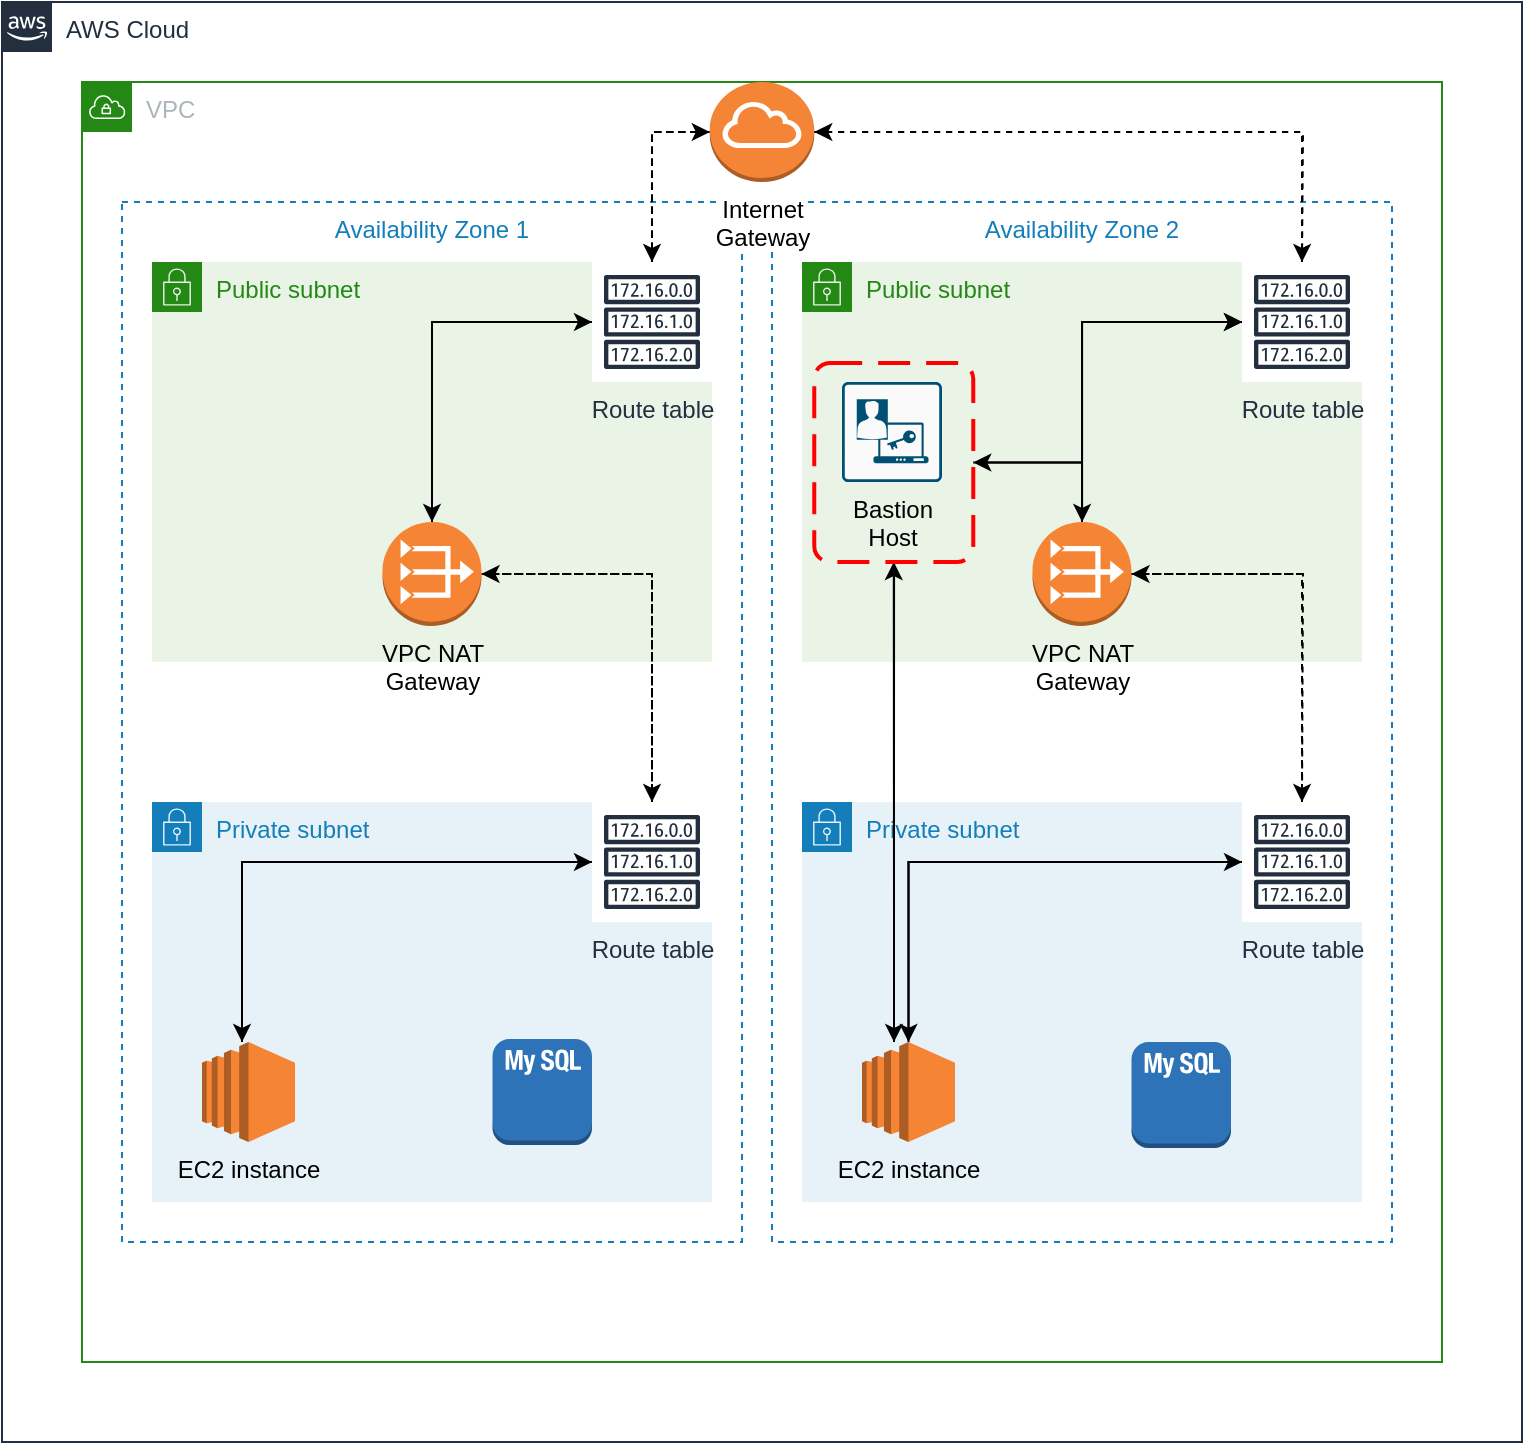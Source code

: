 <mxfile version="20.2.7" type="github">
  <diagram id="kHThhnsUB1xys9CKkgDm" name="Page-1">
    <mxGraphModel dx="1045" dy="814" grid="1" gridSize="10" guides="1" tooltips="1" connect="1" arrows="1" fold="1" page="1" pageScale="1" pageWidth="850" pageHeight="1100" math="0" shadow="0">
      <root>
        <mxCell id="0" />
        <mxCell id="1" parent="0" />
        <mxCell id="Ug6Q32tk084S-WFXiYjM-1" value="AWS Cloud" style="points=[[0,0],[0.25,0],[0.5,0],[0.75,0],[1,0],[1,0.25],[1,0.5],[1,0.75],[1,1],[0.75,1],[0.5,1],[0.25,1],[0,1],[0,0.75],[0,0.5],[0,0.25]];outlineConnect=0;gradientColor=none;html=1;whiteSpace=wrap;fontSize=12;fontStyle=0;container=1;pointerEvents=0;collapsible=0;recursiveResize=0;shape=mxgraph.aws4.group;grIcon=mxgraph.aws4.group_aws_cloud_alt;strokeColor=#232F3E;fillColor=none;verticalAlign=top;align=left;spacingLeft=30;fontColor=#232F3E;dashed=0;flipH=0;" parent="1" vertex="1">
          <mxGeometry x="45" y="190" width="760" height="720" as="geometry" />
        </mxCell>
        <mxCell id="Ug6Q32tk084S-WFXiYjM-2" value="VPC" style="points=[[0,0],[0.25,0],[0.5,0],[0.75,0],[1,0],[1,0.25],[1,0.5],[1,0.75],[1,1],[0.75,1],[0.5,1],[0.25,1],[0,1],[0,0.75],[0,0.5],[0,0.25]];outlineConnect=0;gradientColor=none;html=1;whiteSpace=wrap;fontSize=12;fontStyle=0;container=1;pointerEvents=0;collapsible=0;recursiveResize=0;shape=mxgraph.aws4.group;grIcon=mxgraph.aws4.group_vpc;strokeColor=#248814;fillColor=none;verticalAlign=top;align=left;spacingLeft=30;fontColor=#AAB7B8;dashed=0;" parent="Ug6Q32tk084S-WFXiYjM-1" vertex="1">
          <mxGeometry x="40" y="40" width="680" height="640" as="geometry" />
        </mxCell>
        <mxCell id="Ug6Q32tk084S-WFXiYjM-10" value="Private subnet" style="points=[[0,0],[0.25,0],[0.5,0],[0.75,0],[1,0],[1,0.25],[1,0.5],[1,0.75],[1,1],[0.75,1],[0.5,1],[0.25,1],[0,1],[0,0.75],[0,0.5],[0,0.25]];outlineConnect=0;gradientColor=none;html=1;whiteSpace=wrap;fontSize=12;fontStyle=0;container=1;pointerEvents=0;collapsible=0;recursiveResize=0;shape=mxgraph.aws4.group;grIcon=mxgraph.aws4.group_security_group;grStroke=0;strokeColor=#147EBA;fillColor=#E6F2F8;verticalAlign=top;align=left;spacingLeft=30;fontColor=#147EBA;dashed=0;" parent="Ug6Q32tk084S-WFXiYjM-2" vertex="1">
          <mxGeometry x="360" y="360" width="280" height="200" as="geometry" />
        </mxCell>
        <mxCell id="Ug6Q32tk084S-WFXiYjM-11" value="Public subnet" style="points=[[0,0],[0.25,0],[0.5,0],[0.75,0],[1,0],[1,0.25],[1,0.5],[1,0.75],[1,1],[0.75,1],[0.5,1],[0.25,1],[0,1],[0,0.75],[0,0.5],[0,0.25]];outlineConnect=0;gradientColor=none;html=1;whiteSpace=wrap;fontSize=12;fontStyle=0;container=1;pointerEvents=0;collapsible=0;recursiveResize=0;shape=mxgraph.aws4.group;grIcon=mxgraph.aws4.group_security_group;grStroke=0;strokeColor=#248814;fillColor=#E9F3E6;verticalAlign=top;align=left;spacingLeft=30;fontColor=#248814;dashed=0;" parent="Ug6Q32tk084S-WFXiYjM-2" vertex="1">
          <mxGeometry x="360" y="90" width="280" height="200" as="geometry" />
        </mxCell>
        <mxCell id="ERtdlUXtCrWB-qyEB8RA-2" value="Availability Zone 2" style="fillColor=none;strokeColor=#147EBA;verticalAlign=top;fontStyle=0;fontColor=#147EBA;dashed=1;" parent="Ug6Q32tk084S-WFXiYjM-2" vertex="1">
          <mxGeometry x="345" y="60" width="310" height="520" as="geometry" />
        </mxCell>
        <mxCell id="ERtdlUXtCrWB-qyEB8RA-4" value="Private subnet" style="points=[[0,0],[0.25,0],[0.5,0],[0.75,0],[1,0],[1,0.25],[1,0.5],[1,0.75],[1,1],[0.75,1],[0.5,1],[0.25,1],[0,1],[0,0.75],[0,0.5],[0,0.25]];outlineConnect=0;gradientColor=none;html=1;whiteSpace=wrap;fontSize=12;fontStyle=0;container=1;pointerEvents=0;collapsible=0;recursiveResize=0;shape=mxgraph.aws4.group;grIcon=mxgraph.aws4.group_security_group;grStroke=0;strokeColor=#147EBA;fillColor=#E6F2F8;verticalAlign=top;align=left;spacingLeft=30;fontColor=#147EBA;dashed=0;" parent="Ug6Q32tk084S-WFXiYjM-2" vertex="1">
          <mxGeometry x="35" y="360" width="280" height="200" as="geometry" />
        </mxCell>
        <mxCell id="ERtdlUXtCrWB-qyEB8RA-5" value="Public subnet" style="points=[[0,0],[0.25,0],[0.5,0],[0.75,0],[1,0],[1,0.25],[1,0.5],[1,0.75],[1,1],[0.75,1],[0.5,1],[0.25,1],[0,1],[0,0.75],[0,0.5],[0,0.25]];outlineConnect=0;gradientColor=none;html=1;whiteSpace=wrap;fontSize=12;fontStyle=0;container=1;pointerEvents=0;collapsible=0;recursiveResize=0;shape=mxgraph.aws4.group;grIcon=mxgraph.aws4.group_security_group;grStroke=0;strokeColor=#248814;fillColor=#E9F3E6;verticalAlign=top;align=left;spacingLeft=30;fontColor=#248814;dashed=0;" parent="Ug6Q32tk084S-WFXiYjM-2" vertex="1">
          <mxGeometry x="35" y="90" width="280" height="200" as="geometry" />
        </mxCell>
        <mxCell id="ERtdlUXtCrWB-qyEB8RA-6" value="Availability Zone 1" style="fillColor=none;strokeColor=#147EBA;verticalAlign=top;fontStyle=0;fontColor=#147EBA;dashed=1;" parent="Ug6Q32tk084S-WFXiYjM-2" vertex="1">
          <mxGeometry x="20" y="60" width="310" height="520" as="geometry" />
        </mxCell>
        <mxCell id="ERtdlUXtCrWB-qyEB8RA-32" value="" style="edgeStyle=orthogonalEdgeStyle;rounded=0;orthogonalLoop=1;jettySize=auto;html=1;targetPerimeterSpacing=0;dashed=1;" parent="Ug6Q32tk084S-WFXiYjM-2" source="ERtdlUXtCrWB-qyEB8RA-7" target="ERtdlUXtCrWB-qyEB8RA-22" edge="1">
          <mxGeometry relative="1" as="geometry">
            <Array as="points">
              <mxPoint x="285" y="25" />
            </Array>
          </mxGeometry>
        </mxCell>
        <mxCell id="ERtdlUXtCrWB-qyEB8RA-35" style="edgeStyle=orthogonalEdgeStyle;rounded=0;orthogonalLoop=1;jettySize=auto;html=1;entryX=0.5;entryY=0;entryDx=0;entryDy=0;entryPerimeter=0;targetPerimeterSpacing=0;" parent="Ug6Q32tk084S-WFXiYjM-2" source="ERtdlUXtCrWB-qyEB8RA-7" target="ERtdlUXtCrWB-qyEB8RA-13" edge="1">
          <mxGeometry relative="1" as="geometry" />
        </mxCell>
        <mxCell id="ERtdlUXtCrWB-qyEB8RA-7" value="Route table" style="sketch=0;outlineConnect=0;fontColor=#232F3E;gradientColor=none;strokeColor=#232F3E;fillColor=#ffffff;dashed=0;verticalLabelPosition=bottom;verticalAlign=top;align=center;html=1;fontSize=12;fontStyle=0;aspect=fixed;shape=mxgraph.aws4.resourceIcon;resIcon=mxgraph.aws4.route_table;" parent="Ug6Q32tk084S-WFXiYjM-2" vertex="1">
          <mxGeometry x="255" y="90" width="60" height="60" as="geometry" />
        </mxCell>
        <mxCell id="ERtdlUXtCrWB-qyEB8RA-33" style="edgeStyle=orthogonalEdgeStyle;rounded=0;orthogonalLoop=1;jettySize=auto;html=1;entryX=1;entryY=0.5;entryDx=0;entryDy=0;entryPerimeter=0;dashed=1;targetPerimeterSpacing=0;" parent="Ug6Q32tk084S-WFXiYjM-2" source="ERtdlUXtCrWB-qyEB8RA-8" target="ERtdlUXtCrWB-qyEB8RA-22" edge="1">
          <mxGeometry relative="1" as="geometry">
            <Array as="points">
              <mxPoint x="610" y="25" />
            </Array>
          </mxGeometry>
        </mxCell>
        <mxCell id="ERtdlUXtCrWB-qyEB8RA-38" style="edgeStyle=orthogonalEdgeStyle;rounded=0;orthogonalLoop=1;jettySize=auto;html=1;entryX=1;entryY=0.5;entryDx=0;entryDy=0;targetPerimeterSpacing=0;" parent="Ug6Q32tk084S-WFXiYjM-2" source="ERtdlUXtCrWB-qyEB8RA-8" target="ERtdlUXtCrWB-qyEB8RA-24" edge="1">
          <mxGeometry relative="1" as="geometry">
            <Array as="points">
              <mxPoint x="500" y="120" />
              <mxPoint x="500" y="190" />
            </Array>
          </mxGeometry>
        </mxCell>
        <mxCell id="ERtdlUXtCrWB-qyEB8RA-39" style="edgeStyle=orthogonalEdgeStyle;rounded=0;orthogonalLoop=1;jettySize=auto;html=1;targetPerimeterSpacing=0;" parent="Ug6Q32tk084S-WFXiYjM-2" source="ERtdlUXtCrWB-qyEB8RA-8" target="ERtdlUXtCrWB-qyEB8RA-16" edge="1">
          <mxGeometry relative="1" as="geometry" />
        </mxCell>
        <mxCell id="ERtdlUXtCrWB-qyEB8RA-8" value="Route table" style="sketch=0;outlineConnect=0;fontColor=#232F3E;gradientColor=none;strokeColor=#232F3E;fillColor=#ffffff;dashed=0;verticalLabelPosition=bottom;verticalAlign=top;align=center;html=1;fontSize=12;fontStyle=0;aspect=fixed;shape=mxgraph.aws4.resourceIcon;resIcon=mxgraph.aws4.route_table;" parent="Ug6Q32tk084S-WFXiYjM-2" vertex="1">
          <mxGeometry x="580" y="90" width="60" height="60" as="geometry" />
        </mxCell>
        <mxCell id="ERtdlUXtCrWB-qyEB8RA-42" style="edgeStyle=orthogonalEdgeStyle;rounded=0;orthogonalLoop=1;jettySize=auto;html=1;entryX=1;entryY=0.5;entryDx=0;entryDy=0;entryPerimeter=0;targetPerimeterSpacing=0;dashed=1;" parent="Ug6Q32tk084S-WFXiYjM-2" source="ERtdlUXtCrWB-qyEB8RA-10" target="ERtdlUXtCrWB-qyEB8RA-13" edge="1">
          <mxGeometry relative="1" as="geometry">
            <Array as="points">
              <mxPoint x="285" y="246" />
            </Array>
          </mxGeometry>
        </mxCell>
        <mxCell id="ERtdlUXtCrWB-qyEB8RA-10" value="Route table" style="sketch=0;outlineConnect=0;fontColor=#232F3E;gradientColor=none;strokeColor=#232F3E;fillColor=#ffffff;dashed=0;verticalLabelPosition=bottom;verticalAlign=top;align=center;html=1;fontSize=12;fontStyle=0;aspect=fixed;shape=mxgraph.aws4.resourceIcon;resIcon=mxgraph.aws4.route_table;" parent="Ug6Q32tk084S-WFXiYjM-2" vertex="1">
          <mxGeometry x="255" y="360" width="60" height="60" as="geometry" />
        </mxCell>
        <mxCell id="ERtdlUXtCrWB-qyEB8RA-40" style="edgeStyle=orthogonalEdgeStyle;rounded=0;orthogonalLoop=1;jettySize=auto;html=1;entryX=1;entryY=0.5;entryDx=0;entryDy=0;entryPerimeter=0;targetPerimeterSpacing=0;dashed=1;" parent="Ug6Q32tk084S-WFXiYjM-2" source="ERtdlUXtCrWB-qyEB8RA-9" target="ERtdlUXtCrWB-qyEB8RA-16" edge="1">
          <mxGeometry relative="1" as="geometry">
            <Array as="points">
              <mxPoint x="610" y="246" />
            </Array>
          </mxGeometry>
        </mxCell>
        <mxCell id="ERtdlUXtCrWB-qyEB8RA-50" style="edgeStyle=orthogonalEdgeStyle;rounded=0;orthogonalLoop=1;jettySize=auto;html=1;targetPerimeterSpacing=0;" parent="Ug6Q32tk084S-WFXiYjM-2" source="ERtdlUXtCrWB-qyEB8RA-9" target="ERtdlUXtCrWB-qyEB8RA-19" edge="1">
          <mxGeometry relative="1" as="geometry" />
        </mxCell>
        <mxCell id="ERtdlUXtCrWB-qyEB8RA-9" value="Route table" style="sketch=0;outlineConnect=0;fontColor=#232F3E;gradientColor=none;strokeColor=#232F3E;fillColor=#ffffff;dashed=0;verticalLabelPosition=bottom;verticalAlign=top;align=center;html=1;fontSize=12;fontStyle=0;aspect=fixed;shape=mxgraph.aws4.resourceIcon;resIcon=mxgraph.aws4.route_table;" parent="Ug6Q32tk084S-WFXiYjM-2" vertex="1">
          <mxGeometry x="580" y="360" width="60" height="60" as="geometry" />
        </mxCell>
        <mxCell id="ERtdlUXtCrWB-qyEB8RA-26" style="edgeStyle=orthogonalEdgeStyle;rounded=0;orthogonalLoop=1;jettySize=auto;html=1;exitX=0.5;exitY=0;exitDx=0;exitDy=0;exitPerimeter=0;" parent="Ug6Q32tk084S-WFXiYjM-2" source="ERtdlUXtCrWB-qyEB8RA-13" target="ERtdlUXtCrWB-qyEB8RA-7" edge="1">
          <mxGeometry relative="1" as="geometry">
            <Array as="points">
              <mxPoint x="175" y="120" />
            </Array>
          </mxGeometry>
        </mxCell>
        <mxCell id="ERtdlUXtCrWB-qyEB8RA-45" style="edgeStyle=orthogonalEdgeStyle;rounded=0;orthogonalLoop=1;jettySize=auto;html=1;dashed=1;targetPerimeterSpacing=0;" parent="Ug6Q32tk084S-WFXiYjM-2" source="ERtdlUXtCrWB-qyEB8RA-13" target="ERtdlUXtCrWB-qyEB8RA-10" edge="1">
          <mxGeometry relative="1" as="geometry" />
        </mxCell>
        <mxCell id="ERtdlUXtCrWB-qyEB8RA-13" value="VPC NAT&lt;br&gt;Gateway" style="outlineConnect=0;dashed=0;verticalLabelPosition=bottom;verticalAlign=top;align=center;html=1;shape=mxgraph.aws3.vpc_nat_gateway;fillColor=#F58534;gradientColor=none;" parent="Ug6Q32tk084S-WFXiYjM-2" vertex="1">
          <mxGeometry x="150.25" y="220" width="49.5" height="52" as="geometry" />
        </mxCell>
        <mxCell id="ERtdlUXtCrWB-qyEB8RA-16" value="VPC NAT&lt;br&gt;Gateway" style="outlineConnect=0;dashed=0;verticalLabelPosition=bottom;verticalAlign=top;align=center;html=1;shape=mxgraph.aws3.vpc_nat_gateway;fillColor=#F58534;gradientColor=none;" parent="Ug6Q32tk084S-WFXiYjM-2" vertex="1">
          <mxGeometry x="475.25" y="220" width="49.5" height="52" as="geometry" />
        </mxCell>
        <mxCell id="ERtdlUXtCrWB-qyEB8RA-47" style="edgeStyle=orthogonalEdgeStyle;rounded=0;orthogonalLoop=1;jettySize=auto;html=1;targetPerimeterSpacing=0;" parent="Ug6Q32tk084S-WFXiYjM-2" source="ERtdlUXtCrWB-qyEB8RA-18" target="ERtdlUXtCrWB-qyEB8RA-10" edge="1">
          <mxGeometry relative="1" as="geometry">
            <Array as="points">
              <mxPoint x="80" y="390" />
            </Array>
          </mxGeometry>
        </mxCell>
        <mxCell id="ERtdlUXtCrWB-qyEB8RA-18" value="EC2 instance" style="outlineConnect=0;dashed=0;verticalLabelPosition=bottom;verticalAlign=top;align=center;html=1;shape=mxgraph.aws3.ec2;fillColor=#F58534;gradientColor=none;" parent="Ug6Q32tk084S-WFXiYjM-2" vertex="1">
          <mxGeometry x="60" y="480" width="46.5" height="50" as="geometry" />
        </mxCell>
        <mxCell id="ERtdlUXtCrWB-qyEB8RA-51" style="edgeStyle=orthogonalEdgeStyle;rounded=0;orthogonalLoop=1;jettySize=auto;html=1;targetPerimeterSpacing=0;" parent="Ug6Q32tk084S-WFXiYjM-2" source="ERtdlUXtCrWB-qyEB8RA-19" target="ERtdlUXtCrWB-qyEB8RA-9" edge="1">
          <mxGeometry relative="1" as="geometry">
            <Array as="points">
              <mxPoint x="413" y="390" />
            </Array>
          </mxGeometry>
        </mxCell>
        <mxCell id="ERtdlUXtCrWB-qyEB8RA-53" style="edgeStyle=orthogonalEdgeStyle;rounded=0;orthogonalLoop=1;jettySize=auto;html=1;entryX=0.5;entryY=1;entryDx=0;entryDy=0;targetPerimeterSpacing=0;" parent="Ug6Q32tk084S-WFXiYjM-2" source="ERtdlUXtCrWB-qyEB8RA-19" target="ERtdlUXtCrWB-qyEB8RA-24" edge="1">
          <mxGeometry relative="1" as="geometry">
            <Array as="points">
              <mxPoint x="406" y="420" />
              <mxPoint x="406" y="420" />
            </Array>
          </mxGeometry>
        </mxCell>
        <mxCell id="ERtdlUXtCrWB-qyEB8RA-19" value="EC2 instance" style="outlineConnect=0;dashed=0;verticalLabelPosition=bottom;verticalAlign=top;align=center;html=1;shape=mxgraph.aws3.ec2;fillColor=#F58534;gradientColor=none;" parent="Ug6Q32tk084S-WFXiYjM-2" vertex="1">
          <mxGeometry x="390" y="480" width="46.5" height="50" as="geometry" />
        </mxCell>
        <mxCell id="ERtdlUXtCrWB-qyEB8RA-20" value="" style="outlineConnect=0;dashed=0;verticalLabelPosition=bottom;verticalAlign=top;align=center;html=1;shape=mxgraph.aws3.mysql_db_instance_2;fillColor=#2E73B8;gradientColor=none;" parent="Ug6Q32tk084S-WFXiYjM-2" vertex="1">
          <mxGeometry x="205.25" y="478.5" width="49.75" height="53" as="geometry" />
        </mxCell>
        <mxCell id="ERtdlUXtCrWB-qyEB8RA-21" value="" style="outlineConnect=0;dashed=0;verticalLabelPosition=bottom;verticalAlign=top;align=center;html=1;shape=mxgraph.aws3.mysql_db_instance_2;fillColor=#2E73B8;gradientColor=none;" parent="Ug6Q32tk084S-WFXiYjM-2" vertex="1">
          <mxGeometry x="524.75" y="480" width="49.75" height="53" as="geometry" />
        </mxCell>
        <mxCell id="ERtdlUXtCrWB-qyEB8RA-30" style="edgeStyle=orthogonalEdgeStyle;rounded=0;orthogonalLoop=1;jettySize=auto;html=1;exitX=0;exitY=0.5;exitDx=0;exitDy=0;exitPerimeter=0;targetPerimeterSpacing=0;dashed=1;" parent="Ug6Q32tk084S-WFXiYjM-2" source="ERtdlUXtCrWB-qyEB8RA-22" target="ERtdlUXtCrWB-qyEB8RA-7" edge="1">
          <mxGeometry relative="1" as="geometry" />
        </mxCell>
        <mxCell id="ERtdlUXtCrWB-qyEB8RA-22" value="&lt;span style=&quot;background-color: rgb(255, 255, 255);&quot;&gt;Internet&lt;br&gt;Gateway&lt;/span&gt;" style="outlineConnect=0;dashed=0;verticalLabelPosition=bottom;verticalAlign=top;align=center;html=1;shape=mxgraph.aws3.internet_gateway;fillColor=#F58536;gradientColor=none;" parent="Ug6Q32tk084S-WFXiYjM-2" vertex="1">
          <mxGeometry x="313.88" width="52.25" height="50" as="geometry" />
        </mxCell>
        <mxCell id="ERtdlUXtCrWB-qyEB8RA-23" value="Bastion&lt;br&gt;Host" style="sketch=0;points=[[0.015,0.015,0],[0.985,0.015,0],[0.985,0.985,0],[0.015,0.985,0],[0.25,0,0],[0.5,0,0],[0.75,0,0],[1,0.25,0],[1,0.5,0],[1,0.75,0],[0.75,1,0],[0.5,1,0],[0.25,1,0],[0,0.75,0],[0,0.5,0],[0,0.25,0]];verticalLabelPosition=bottom;html=1;verticalAlign=top;aspect=fixed;align=center;pointerEvents=1;shape=mxgraph.cisco19.rect;prIcon=host_based_security;fillColor=#FAFAFA;strokeColor=#005073;" parent="Ug6Q32tk084S-WFXiYjM-2" vertex="1">
          <mxGeometry x="380" y="150" width="50" height="50" as="geometry" />
        </mxCell>
        <mxCell id="ERtdlUXtCrWB-qyEB8RA-36" style="edgeStyle=orthogonalEdgeStyle;rounded=0;orthogonalLoop=1;jettySize=auto;html=1;exitX=1;exitY=0.5;exitDx=0;exitDy=0;targetPerimeterSpacing=0;" parent="Ug6Q32tk084S-WFXiYjM-2" source="ERtdlUXtCrWB-qyEB8RA-24" target="ERtdlUXtCrWB-qyEB8RA-8" edge="1">
          <mxGeometry relative="1" as="geometry">
            <Array as="points">
              <mxPoint x="500" y="190" />
              <mxPoint x="500" y="120" />
            </Array>
          </mxGeometry>
        </mxCell>
        <mxCell id="ERtdlUXtCrWB-qyEB8RA-52" style="edgeStyle=orthogonalEdgeStyle;rounded=0;orthogonalLoop=1;jettySize=auto;html=1;targetPerimeterSpacing=0;exitX=0.502;exitY=1;exitDx=0;exitDy=0;exitPerimeter=0;" parent="Ug6Q32tk084S-WFXiYjM-2" source="ERtdlUXtCrWB-qyEB8RA-24" edge="1">
          <mxGeometry relative="1" as="geometry">
            <mxPoint x="406" y="480" as="targetPoint" />
          </mxGeometry>
        </mxCell>
        <mxCell id="ERtdlUXtCrWB-qyEB8RA-24" value="" style="rounded=1;arcSize=10;dashed=1;strokeColor=#ff0000;fillColor=none;gradientColor=none;dashPattern=8 4;strokeWidth=2;" parent="Ug6Q32tk084S-WFXiYjM-2" vertex="1">
          <mxGeometry x="366.13" y="140.5" width="79.5" height="99.5" as="geometry" />
        </mxCell>
        <mxCell id="ERtdlUXtCrWB-qyEB8RA-34" style="edgeStyle=orthogonalEdgeStyle;rounded=0;orthogonalLoop=1;jettySize=auto;html=1;dashed=1;targetPerimeterSpacing=0;" parent="1" source="ERtdlUXtCrWB-qyEB8RA-22" edge="1">
          <mxGeometry relative="1" as="geometry">
            <mxPoint x="695" y="320" as="targetPoint" />
          </mxGeometry>
        </mxCell>
        <mxCell id="ERtdlUXtCrWB-qyEB8RA-37" style="edgeStyle=orthogonalEdgeStyle;rounded=0;orthogonalLoop=1;jettySize=auto;html=1;exitX=0.5;exitY=0;exitDx=0;exitDy=0;exitPerimeter=0;targetPerimeterSpacing=0;" parent="1" source="ERtdlUXtCrWB-qyEB8RA-16" edge="1">
          <mxGeometry relative="1" as="geometry">
            <mxPoint x="665" y="350" as="targetPoint" />
            <Array as="points">
              <mxPoint x="585" y="350" />
            </Array>
          </mxGeometry>
        </mxCell>
        <mxCell id="ERtdlUXtCrWB-qyEB8RA-46" style="edgeStyle=orthogonalEdgeStyle;rounded=0;orthogonalLoop=1;jettySize=auto;html=1;dashed=1;targetPerimeterSpacing=0;" parent="1" source="ERtdlUXtCrWB-qyEB8RA-16" edge="1">
          <mxGeometry relative="1" as="geometry">
            <mxPoint x="695" y="590" as="targetPoint" />
          </mxGeometry>
        </mxCell>
        <mxCell id="ERtdlUXtCrWB-qyEB8RA-48" style="edgeStyle=orthogonalEdgeStyle;rounded=0;orthogonalLoop=1;jettySize=auto;html=1;targetPerimeterSpacing=0;" parent="1" source="ERtdlUXtCrWB-qyEB8RA-10" edge="1">
          <mxGeometry relative="1" as="geometry">
            <mxPoint x="165" y="710" as="targetPoint" />
            <Array as="points">
              <mxPoint x="165" y="620" />
            </Array>
          </mxGeometry>
        </mxCell>
      </root>
    </mxGraphModel>
  </diagram>
</mxfile>

